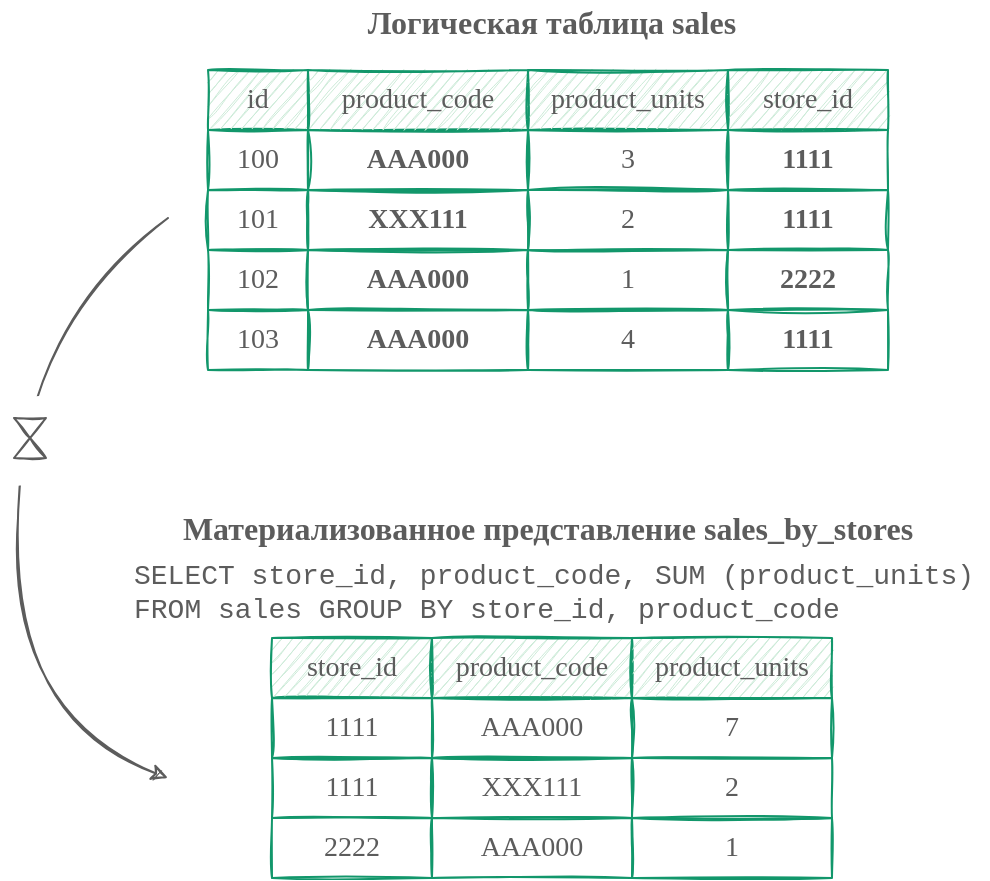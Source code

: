<mxfile version="15.4.3" type="device"><diagram id="c33s0W3kbcwlhi0P5oAe" name="Page-1"><mxGraphModel dx="1225" dy="7986" grid="1" gridSize="10" guides="1" tooltips="1" connect="1" arrows="1" fold="1" page="1" pageScale="1" pageWidth="500" pageHeight="450" math="0" shadow="0"><root><mxCell id="fTsgV3hwfFguhgoCloub-0"/><mxCell id="fTsgV3hwfFguhgoCloub-1" parent="fTsgV3hwfFguhgoCloub-0"/><mxCell id="fTsgV3hwfFguhgoCloub-2" value="" style="curved=1;endArrow=classic;html=1;sketch=1;strokeColor=#5C5C5C;" parent="fTsgV3hwfFguhgoCloub-1" edge="1"><mxGeometry width="50" height="50" relative="1" as="geometry"><mxPoint x="90" y="-7090" as="sourcePoint"/><mxPoint x="90" y="-6810" as="targetPoint"/><Array as="points"><mxPoint x="20" y="-7040"/><mxPoint x="10" y="-6840"/></Array></mxGeometry></mxCell><mxCell id="fTsgV3hwfFguhgoCloub-3" value="" style="rounded=0;whiteSpace=wrap;html=1;sketch=1;strokeColor=none;strokeWidth=1;align=center;" parent="fTsgV3hwfFguhgoCloub-1" vertex="1"><mxGeometry x="6" y="-7000" width="30" height="43" as="geometry"/></mxCell><mxCell id="fTsgV3hwfFguhgoCloub-4" value="&lt;font color=&quot;#5c5c5c&quot; style=&quot;font-size: 14px&quot;&gt;&lt;span&gt;100&lt;/span&gt;&lt;/font&gt;&lt;font color=&quot;#5c5c5c&quot; style=&quot;font-size: 14px&quot;&gt;&lt;span&gt;&lt;br&gt;&lt;/span&gt;&lt;/font&gt;" style="rounded=0;whiteSpace=wrap;html=1;fontStyle=0;sketch=1;fontFamily=Comic Sans MS;strokeColor=#12976B;fillColor=none;" parent="fTsgV3hwfFguhgoCloub-1" vertex="1"><mxGeometry x="110" y="-7134" width="50" height="30" as="geometry"/></mxCell><mxCell id="fTsgV3hwfFguhgoCloub-5" value="&lt;font color=&quot;#5c5c5c&quot; style=&quot;font-size: 14px&quot;&gt;&lt;span&gt;&lt;b&gt;AAA000&lt;/b&gt;&lt;br&gt;&lt;/span&gt;&lt;/font&gt;" style="rounded=0;whiteSpace=wrap;html=1;fontStyle=0;sketch=1;fontFamily=Comic Sans MS;strokeColor=#12976B;fillColor=none;" parent="fTsgV3hwfFguhgoCloub-1" vertex="1"><mxGeometry x="160" y="-7134" width="110" height="30" as="geometry"/></mxCell><mxCell id="fTsgV3hwfFguhgoCloub-6" value="&lt;font color=&quot;#5c5c5c&quot; style=&quot;font-size: 14px&quot;&gt;&lt;span&gt;101&lt;br&gt;&lt;/span&gt;&lt;/font&gt;" style="rounded=0;whiteSpace=wrap;html=1;fontStyle=0;sketch=1;fontFamily=Comic Sans MS;strokeColor=#12976B;fillColor=none;" parent="fTsgV3hwfFguhgoCloub-1" vertex="1"><mxGeometry x="110" y="-7104" width="50" height="30" as="geometry"/></mxCell><mxCell id="fTsgV3hwfFguhgoCloub-7" value="&lt;font color=&quot;#5c5c5c&quot; style=&quot;font-size: 14px&quot;&gt;&lt;span&gt;&lt;b&gt;XXX111&lt;/b&gt;&lt;br&gt;&lt;/span&gt;&lt;/font&gt;" style="rounded=0;whiteSpace=wrap;html=1;fontStyle=0;sketch=1;fontFamily=Comic Sans MS;strokeColor=#12976B;fillColor=none;" parent="fTsgV3hwfFguhgoCloub-1" vertex="1"><mxGeometry x="160" y="-7104" width="110" height="30" as="geometry"/></mxCell><mxCell id="fTsgV3hwfFguhgoCloub-8" value="&lt;font color=&quot;#5c5c5c&quot; style=&quot;font-size: 14px&quot;&gt;&lt;span&gt;&lt;span style=&quot;font-weight: normal&quot;&gt;id&lt;/span&gt;&lt;br&gt;&lt;/span&gt;&lt;/font&gt;" style="rounded=0;whiteSpace=wrap;html=1;fontStyle=1;sketch=1;fontFamily=Comic Sans MS;strokeColor=#12976B;fillColor=#CCEBD8;" parent="fTsgV3hwfFguhgoCloub-1" vertex="1"><mxGeometry x="110" y="-7164" width="50" height="30" as="geometry"/></mxCell><mxCell id="fTsgV3hwfFguhgoCloub-9" value="&lt;font color=&quot;#5c5c5c&quot; style=&quot;font-size: 14px&quot;&gt;&lt;span&gt;&lt;span style=&quot;font-weight: normal&quot;&gt;product_code&lt;/span&gt;&lt;br&gt;&lt;/span&gt;&lt;/font&gt;" style="rounded=0;whiteSpace=wrap;html=1;fontStyle=1;sketch=1;fontFamily=Comic Sans MS;strokeColor=#12976B;fillColor=#CCEBD8;" parent="fTsgV3hwfFguhgoCloub-1" vertex="1"><mxGeometry x="160" y="-7164" width="110" height="30" as="geometry"/></mxCell><mxCell id="fTsgV3hwfFguhgoCloub-10" value="&lt;font color=&quot;#5c5c5c&quot; style=&quot;font-size: 14px&quot;&gt;&lt;span&gt;3&lt;br&gt;&lt;/span&gt;&lt;/font&gt;" style="rounded=0;whiteSpace=wrap;html=1;fontStyle=0;sketch=1;fontFamily=Comic Sans MS;strokeColor=#12976B;fillColor=none;" parent="fTsgV3hwfFguhgoCloub-1" vertex="1"><mxGeometry x="270" y="-7134" width="100" height="30" as="geometry"/></mxCell><mxCell id="fTsgV3hwfFguhgoCloub-11" value="&lt;font color=&quot;#5c5c5c&quot; style=&quot;font-size: 14px&quot;&gt;&lt;span&gt;2&lt;br&gt;&lt;/span&gt;&lt;/font&gt;" style="rounded=0;whiteSpace=wrap;html=1;fontStyle=0;sketch=1;fontFamily=Comic Sans MS;strokeColor=#12976B;fillColor=none;" parent="fTsgV3hwfFguhgoCloub-1" vertex="1"><mxGeometry x="270" y="-7104" width="100" height="30" as="geometry"/></mxCell><mxCell id="fTsgV3hwfFguhgoCloub-12" value="&lt;font color=&quot;#5c5c5c&quot; style=&quot;font-size: 14px&quot;&gt;&lt;span&gt;&lt;span style=&quot;font-weight: normal&quot;&gt;product_units&lt;/span&gt;&lt;br&gt;&lt;/span&gt;&lt;/font&gt;" style="rounded=0;whiteSpace=wrap;html=1;fontStyle=1;sketch=1;fontFamily=Comic Sans MS;strokeColor=#12976B;fillColor=#CCEBD8;" parent="fTsgV3hwfFguhgoCloub-1" vertex="1"><mxGeometry x="270" y="-7164" width="100" height="30" as="geometry"/></mxCell><mxCell id="fTsgV3hwfFguhgoCloub-13" value="&lt;font color=&quot;#5c5c5c&quot; style=&quot;font-size: 14px&quot;&gt;&lt;span&gt;&lt;b&gt;1111&lt;/b&gt;&lt;br&gt;&lt;/span&gt;&lt;/font&gt;" style="rounded=0;whiteSpace=wrap;html=1;fontStyle=0;sketch=1;fontFamily=Comic Sans MS;strokeColor=#12976B;fillColor=none;" parent="fTsgV3hwfFguhgoCloub-1" vertex="1"><mxGeometry x="370" y="-7134" width="80" height="30" as="geometry"/></mxCell><mxCell id="fTsgV3hwfFguhgoCloub-14" value="&lt;font color=&quot;#5c5c5c&quot; style=&quot;font-size: 14px&quot;&gt;&lt;span&gt;&lt;b&gt;1111&lt;/b&gt;&lt;br&gt;&lt;/span&gt;&lt;/font&gt;" style="rounded=0;whiteSpace=wrap;html=1;fontStyle=0;sketch=1;fontFamily=Comic Sans MS;strokeColor=#12976B;fillColor=none;" parent="fTsgV3hwfFguhgoCloub-1" vertex="1"><mxGeometry x="370" y="-7104" width="80" height="30" as="geometry"/></mxCell><mxCell id="fTsgV3hwfFguhgoCloub-15" value="&lt;font color=&quot;#5c5c5c&quot; style=&quot;font-size: 14px&quot;&gt;&lt;span&gt;&lt;span style=&quot;font-weight: normal&quot;&gt;store_id&lt;/span&gt;&lt;br&gt;&lt;/span&gt;&lt;/font&gt;" style="rounded=0;whiteSpace=wrap;html=1;fontStyle=1;sketch=1;fontFamily=Comic Sans MS;strokeColor=#12976B;fillColor=#CCEBD8;" parent="fTsgV3hwfFguhgoCloub-1" vertex="1"><mxGeometry x="370" y="-7164" width="80" height="30" as="geometry"/></mxCell><mxCell id="fTsgV3hwfFguhgoCloub-16" value="&lt;span style=&quot;color: rgb(92 , 92 , 92) ; font-weight: bold&quot;&gt;&lt;font style=&quot;font-size: 16px&quot; face=&quot;Comic Sans MS&quot;&gt;Логическая таблица sales&lt;/font&gt;&lt;/span&gt;" style="text;html=1;strokeColor=none;align=center;verticalAlign=middle;whiteSpace=wrap;rounded=0;sketch=1;fillColor=#ffffff;" parent="fTsgV3hwfFguhgoCloub-1" vertex="1"><mxGeometry x="112" y="-7198.5" width="340" height="20" as="geometry"/></mxCell><mxCell id="fTsgV3hwfFguhgoCloub-17" value="&lt;font color=&quot;#5c5c5c&quot; style=&quot;font-size: 14px&quot;&gt;&lt;span&gt;AAA000&lt;br&gt;&lt;/span&gt;&lt;/font&gt;" style="rounded=0;whiteSpace=wrap;html=1;fontStyle=0;sketch=1;fontFamily=Comic Sans MS;strokeColor=#12976B;fillColor=none;" parent="fTsgV3hwfFguhgoCloub-1" vertex="1"><mxGeometry x="222" y="-6850" width="100" height="30" as="geometry"/></mxCell><mxCell id="fTsgV3hwfFguhgoCloub-18" value="&lt;font color=&quot;#5c5c5c&quot; style=&quot;font-size: 14px&quot;&gt;&lt;span&gt;XXX111&lt;br&gt;&lt;/span&gt;&lt;/font&gt;" style="rounded=0;whiteSpace=wrap;html=1;fontStyle=0;sketch=1;fontFamily=Comic Sans MS;strokeColor=#12976B;fillColor=none;" parent="fTsgV3hwfFguhgoCloub-1" vertex="1"><mxGeometry x="222" y="-6820" width="100" height="30" as="geometry"/></mxCell><mxCell id="fTsgV3hwfFguhgoCloub-19" value="&lt;font color=&quot;#5c5c5c&quot; style=&quot;font-size: 14px&quot;&gt;&lt;span&gt;&lt;span style=&quot;font-weight: normal&quot;&gt;product_code&lt;/span&gt;&lt;br&gt;&lt;/span&gt;&lt;/font&gt;" style="rounded=0;whiteSpace=wrap;html=1;fontStyle=1;sketch=1;fontFamily=Comic Sans MS;strokeColor=#12976B;fillColor=#CCEBD8;" parent="fTsgV3hwfFguhgoCloub-1" vertex="1"><mxGeometry x="222" y="-6880" width="100" height="30" as="geometry"/></mxCell><mxCell id="fTsgV3hwfFguhgoCloub-20" value="&lt;font color=&quot;#5c5c5c&quot; style=&quot;font-size: 14px&quot;&gt;&lt;span&gt;7&lt;br&gt;&lt;/span&gt;&lt;/font&gt;" style="rounded=0;whiteSpace=wrap;html=1;fontStyle=0;sketch=1;fontFamily=Comic Sans MS;strokeColor=#12976B;fillColor=none;" parent="fTsgV3hwfFguhgoCloub-1" vertex="1"><mxGeometry x="322" y="-6850" width="100" height="30" as="geometry"/></mxCell><mxCell id="fTsgV3hwfFguhgoCloub-21" value="&lt;font color=&quot;#5c5c5c&quot; style=&quot;font-size: 14px&quot;&gt;&lt;span&gt;2&lt;br&gt;&lt;/span&gt;&lt;/font&gt;" style="rounded=0;whiteSpace=wrap;html=1;fontStyle=0;sketch=1;fontFamily=Comic Sans MS;strokeColor=#12976B;fillColor=none;" parent="fTsgV3hwfFguhgoCloub-1" vertex="1"><mxGeometry x="322" y="-6820" width="100" height="30" as="geometry"/></mxCell><mxCell id="fTsgV3hwfFguhgoCloub-22" value="&lt;font color=&quot;#5c5c5c&quot; style=&quot;font-size: 14px&quot;&gt;&lt;span&gt;&lt;span style=&quot;font-weight: normal&quot;&gt;product_units&lt;/span&gt;&lt;br&gt;&lt;/span&gt;&lt;/font&gt;" style="rounded=0;whiteSpace=wrap;html=1;fontStyle=1;sketch=1;fontFamily=Comic Sans MS;strokeColor=#12976B;fillColor=#CCEBD8;" parent="fTsgV3hwfFguhgoCloub-1" vertex="1"><mxGeometry x="322" y="-6880" width="100" height="30" as="geometry"/></mxCell><mxCell id="fTsgV3hwfFguhgoCloub-23" value="&lt;span style=&quot;color: rgb(92 , 92 , 92) ; font-weight: bold&quot;&gt;&lt;font style=&quot;font-size: 16px&quot; face=&quot;Comic Sans MS&quot;&gt;Материализованное представление sales_by_stores&lt;/font&gt;&lt;/span&gt;" style="text;html=1;strokeColor=none;align=center;verticalAlign=middle;whiteSpace=wrap;rounded=0;sketch=1;fillColor=#ffffff;" parent="fTsgV3hwfFguhgoCloub-1" vertex="1"><mxGeometry x="70" y="-6950" width="420" height="30" as="geometry"/></mxCell><mxCell id="fTsgV3hwfFguhgoCloub-24" value="" style="shape=collate;whiteSpace=wrap;html=1;sketch=1;strokeColor=#5C5C5C;strokeWidth=1;" parent="fTsgV3hwfFguhgoCloub-1" vertex="1"><mxGeometry x="13" y="-6990" width="16" height="20" as="geometry"/></mxCell><mxCell id="fTsgV3hwfFguhgoCloub-25" value="&lt;font color=&quot;#5c5c5c&quot; style=&quot;font-size: 14px&quot;&gt;&lt;span&gt;1111&lt;br&gt;&lt;/span&gt;&lt;/font&gt;" style="rounded=0;whiteSpace=wrap;html=1;fontStyle=0;sketch=1;fontFamily=Comic Sans MS;strokeColor=#12976B;fillColor=none;" parent="fTsgV3hwfFguhgoCloub-1" vertex="1"><mxGeometry x="142" y="-6850" width="80" height="30" as="geometry"/></mxCell><mxCell id="fTsgV3hwfFguhgoCloub-26" value="&lt;font color=&quot;#5c5c5c&quot; style=&quot;font-size: 14px&quot;&gt;&lt;span&gt;1111&lt;br&gt;&lt;/span&gt;&lt;/font&gt;" style="rounded=0;whiteSpace=wrap;html=1;fontStyle=0;sketch=1;fontFamily=Comic Sans MS;strokeColor=#12976B;fillColor=none;" parent="fTsgV3hwfFguhgoCloub-1" vertex="1"><mxGeometry x="142" y="-6820" width="80" height="30" as="geometry"/></mxCell><mxCell id="fTsgV3hwfFguhgoCloub-27" value="&lt;font color=&quot;#5c5c5c&quot; style=&quot;font-size: 14px&quot;&gt;&lt;span&gt;&lt;span style=&quot;font-weight: normal&quot;&gt;store_id&lt;/span&gt;&lt;br&gt;&lt;/span&gt;&lt;/font&gt;" style="rounded=0;whiteSpace=wrap;html=1;fontStyle=1;sketch=1;fontFamily=Comic Sans MS;strokeColor=#12976B;fillColor=#CCEBD8;" parent="fTsgV3hwfFguhgoCloub-1" vertex="1"><mxGeometry x="142" y="-6880" width="80" height="30" as="geometry"/></mxCell><mxCell id="fTsgV3hwfFguhgoCloub-28" value="&lt;font face=&quot;Courier New&quot;&gt;&lt;font color=&quot;#5c5c5c&quot;&gt;&lt;span style=&quot;font-size: 14px&quot;&gt;SELECT store_id, product_code, SUM (product_units)&lt;br&gt;&lt;/span&gt;&lt;/font&gt;&lt;span style=&quot;color: rgb(92 , 92 , 92) ; font-size: 14px&quot;&gt;FROM sales GROUP BY store_id, product_code&lt;/span&gt;&lt;/font&gt;" style="text;html=1;strokeColor=none;align=left;verticalAlign=middle;whiteSpace=wrap;rounded=0;sketch=1;fillColor=#ffffff;" parent="fTsgV3hwfFguhgoCloub-1" vertex="1"><mxGeometry x="71" y="-6921" width="429" height="35" as="geometry"/></mxCell><mxCell id="T_h0oOko9APQvE-ZZNxj-0" value="&lt;font color=&quot;#5c5c5c&quot; style=&quot;font-size: 14px&quot;&gt;&lt;span&gt;102&lt;br&gt;&lt;/span&gt;&lt;/font&gt;" style="rounded=0;whiteSpace=wrap;html=1;fontStyle=0;sketch=1;fontFamily=Comic Sans MS;strokeColor=#12976B;fillColor=none;" parent="fTsgV3hwfFguhgoCloub-1" vertex="1"><mxGeometry x="110" y="-7074" width="50" height="30" as="geometry"/></mxCell><mxCell id="T_h0oOko9APQvE-ZZNxj-1" value="&lt;b style=&quot;color: rgb(92 , 92 , 92) ; font-size: 14px&quot;&gt;AAA000&lt;/b&gt;&lt;font color=&quot;#5c5c5c&quot; style=&quot;font-size: 14px&quot;&gt;&lt;span&gt;&lt;br&gt;&lt;/span&gt;&lt;/font&gt;" style="rounded=0;whiteSpace=wrap;html=1;fontStyle=0;sketch=1;fontFamily=Comic Sans MS;strokeColor=#12976B;fillColor=none;" parent="fTsgV3hwfFguhgoCloub-1" vertex="1"><mxGeometry x="160" y="-7074" width="110" height="30" as="geometry"/></mxCell><mxCell id="T_h0oOko9APQvE-ZZNxj-2" value="&lt;font color=&quot;#5c5c5c&quot; style=&quot;font-size: 14px&quot;&gt;&lt;span&gt;1&lt;br&gt;&lt;/span&gt;&lt;/font&gt;" style="rounded=0;whiteSpace=wrap;html=1;fontStyle=0;sketch=1;fontFamily=Comic Sans MS;strokeColor=#12976B;fillColor=none;" parent="fTsgV3hwfFguhgoCloub-1" vertex="1"><mxGeometry x="270" y="-7074" width="100" height="30" as="geometry"/></mxCell><mxCell id="T_h0oOko9APQvE-ZZNxj-3" value="&lt;font color=&quot;#5c5c5c&quot; style=&quot;font-size: 14px&quot;&gt;&lt;span&gt;&lt;b&gt;2222&lt;/b&gt;&lt;br&gt;&lt;/span&gt;&lt;/font&gt;" style="rounded=0;whiteSpace=wrap;html=1;fontStyle=0;sketch=1;fontFamily=Comic Sans MS;strokeColor=#12976B;fillColor=none;" parent="fTsgV3hwfFguhgoCloub-1" vertex="1"><mxGeometry x="370" y="-7074" width="80" height="30" as="geometry"/></mxCell><mxCell id="T_h0oOko9APQvE-ZZNxj-4" value="&lt;font color=&quot;#5c5c5c&quot; style=&quot;font-size: 14px&quot;&gt;&lt;span&gt;103&lt;br&gt;&lt;/span&gt;&lt;/font&gt;" style="rounded=0;whiteSpace=wrap;html=1;fontStyle=0;sketch=1;fontFamily=Comic Sans MS;strokeColor=#12976B;fillColor=none;" parent="fTsgV3hwfFguhgoCloub-1" vertex="1"><mxGeometry x="110" y="-7044" width="50" height="30" as="geometry"/></mxCell><mxCell id="T_h0oOko9APQvE-ZZNxj-5" value="&lt;b style=&quot;color: rgb(92 , 92 , 92) ; font-size: 14px&quot;&gt;AAA000&lt;/b&gt;&lt;font color=&quot;#5c5c5c&quot; style=&quot;font-size: 14px&quot;&gt;&lt;span&gt;&lt;br&gt;&lt;/span&gt;&lt;/font&gt;" style="rounded=0;whiteSpace=wrap;html=1;fontStyle=0;sketch=1;fontFamily=Comic Sans MS;strokeColor=#12976B;fillColor=none;" parent="fTsgV3hwfFguhgoCloub-1" vertex="1"><mxGeometry x="160" y="-7044" width="110" height="30" as="geometry"/></mxCell><mxCell id="T_h0oOko9APQvE-ZZNxj-6" value="&lt;font color=&quot;#5c5c5c&quot; style=&quot;font-size: 14px&quot;&gt;&lt;span&gt;4&lt;br&gt;&lt;/span&gt;&lt;/font&gt;" style="rounded=0;whiteSpace=wrap;html=1;fontStyle=0;sketch=1;fontFamily=Comic Sans MS;strokeColor=#12976B;fillColor=none;" parent="fTsgV3hwfFguhgoCloub-1" vertex="1"><mxGeometry x="270" y="-7044" width="100" height="30" as="geometry"/></mxCell><mxCell id="T_h0oOko9APQvE-ZZNxj-7" value="&lt;font color=&quot;#5c5c5c&quot; style=&quot;font-size: 14px&quot;&gt;&lt;span&gt;&lt;b&gt;1111&lt;/b&gt;&lt;br&gt;&lt;/span&gt;&lt;/font&gt;" style="rounded=0;whiteSpace=wrap;html=1;fontStyle=0;sketch=1;fontFamily=Comic Sans MS;strokeColor=#12976B;fillColor=none;" parent="fTsgV3hwfFguhgoCloub-1" vertex="1"><mxGeometry x="370" y="-7044" width="80" height="30" as="geometry"/></mxCell><mxCell id="z4wakmjDg1iFEP5j45U5-12" value="&lt;font color=&quot;#5c5c5c&quot; style=&quot;font-size: 14px&quot;&gt;&lt;span&gt;2222&lt;br&gt;&lt;/span&gt;&lt;/font&gt;" style="rounded=0;whiteSpace=wrap;html=1;fontStyle=0;sketch=1;fontFamily=Comic Sans MS;strokeColor=#12976B;fillColor=none;" parent="fTsgV3hwfFguhgoCloub-1" vertex="1"><mxGeometry x="142" y="-6790" width="80" height="30" as="geometry"/></mxCell><mxCell id="z4wakmjDg1iFEP5j45U5-13" value="&lt;font color=&quot;#5c5c5c&quot; style=&quot;font-size: 14px&quot;&gt;&lt;span&gt;1&lt;br&gt;&lt;/span&gt;&lt;/font&gt;" style="rounded=0;whiteSpace=wrap;html=1;fontStyle=0;sketch=1;fontFamily=Comic Sans MS;strokeColor=#12976B;fillColor=none;" parent="fTsgV3hwfFguhgoCloub-1" vertex="1"><mxGeometry x="322" y="-6790" width="100" height="30" as="geometry"/></mxCell><mxCell id="z4wakmjDg1iFEP5j45U5-14" value="&lt;font color=&quot;#5c5c5c&quot; style=&quot;font-size: 14px&quot;&gt;&lt;span&gt;AAA000&lt;br&gt;&lt;/span&gt;&lt;/font&gt;" style="rounded=0;whiteSpace=wrap;html=1;fontStyle=0;sketch=1;fontFamily=Comic Sans MS;strokeColor=#12976B;fillColor=none;" parent="fTsgV3hwfFguhgoCloub-1" vertex="1"><mxGeometry x="222" y="-6790" width="100" height="30" as="geometry"/></mxCell></root></mxGraphModel></diagram></mxfile>